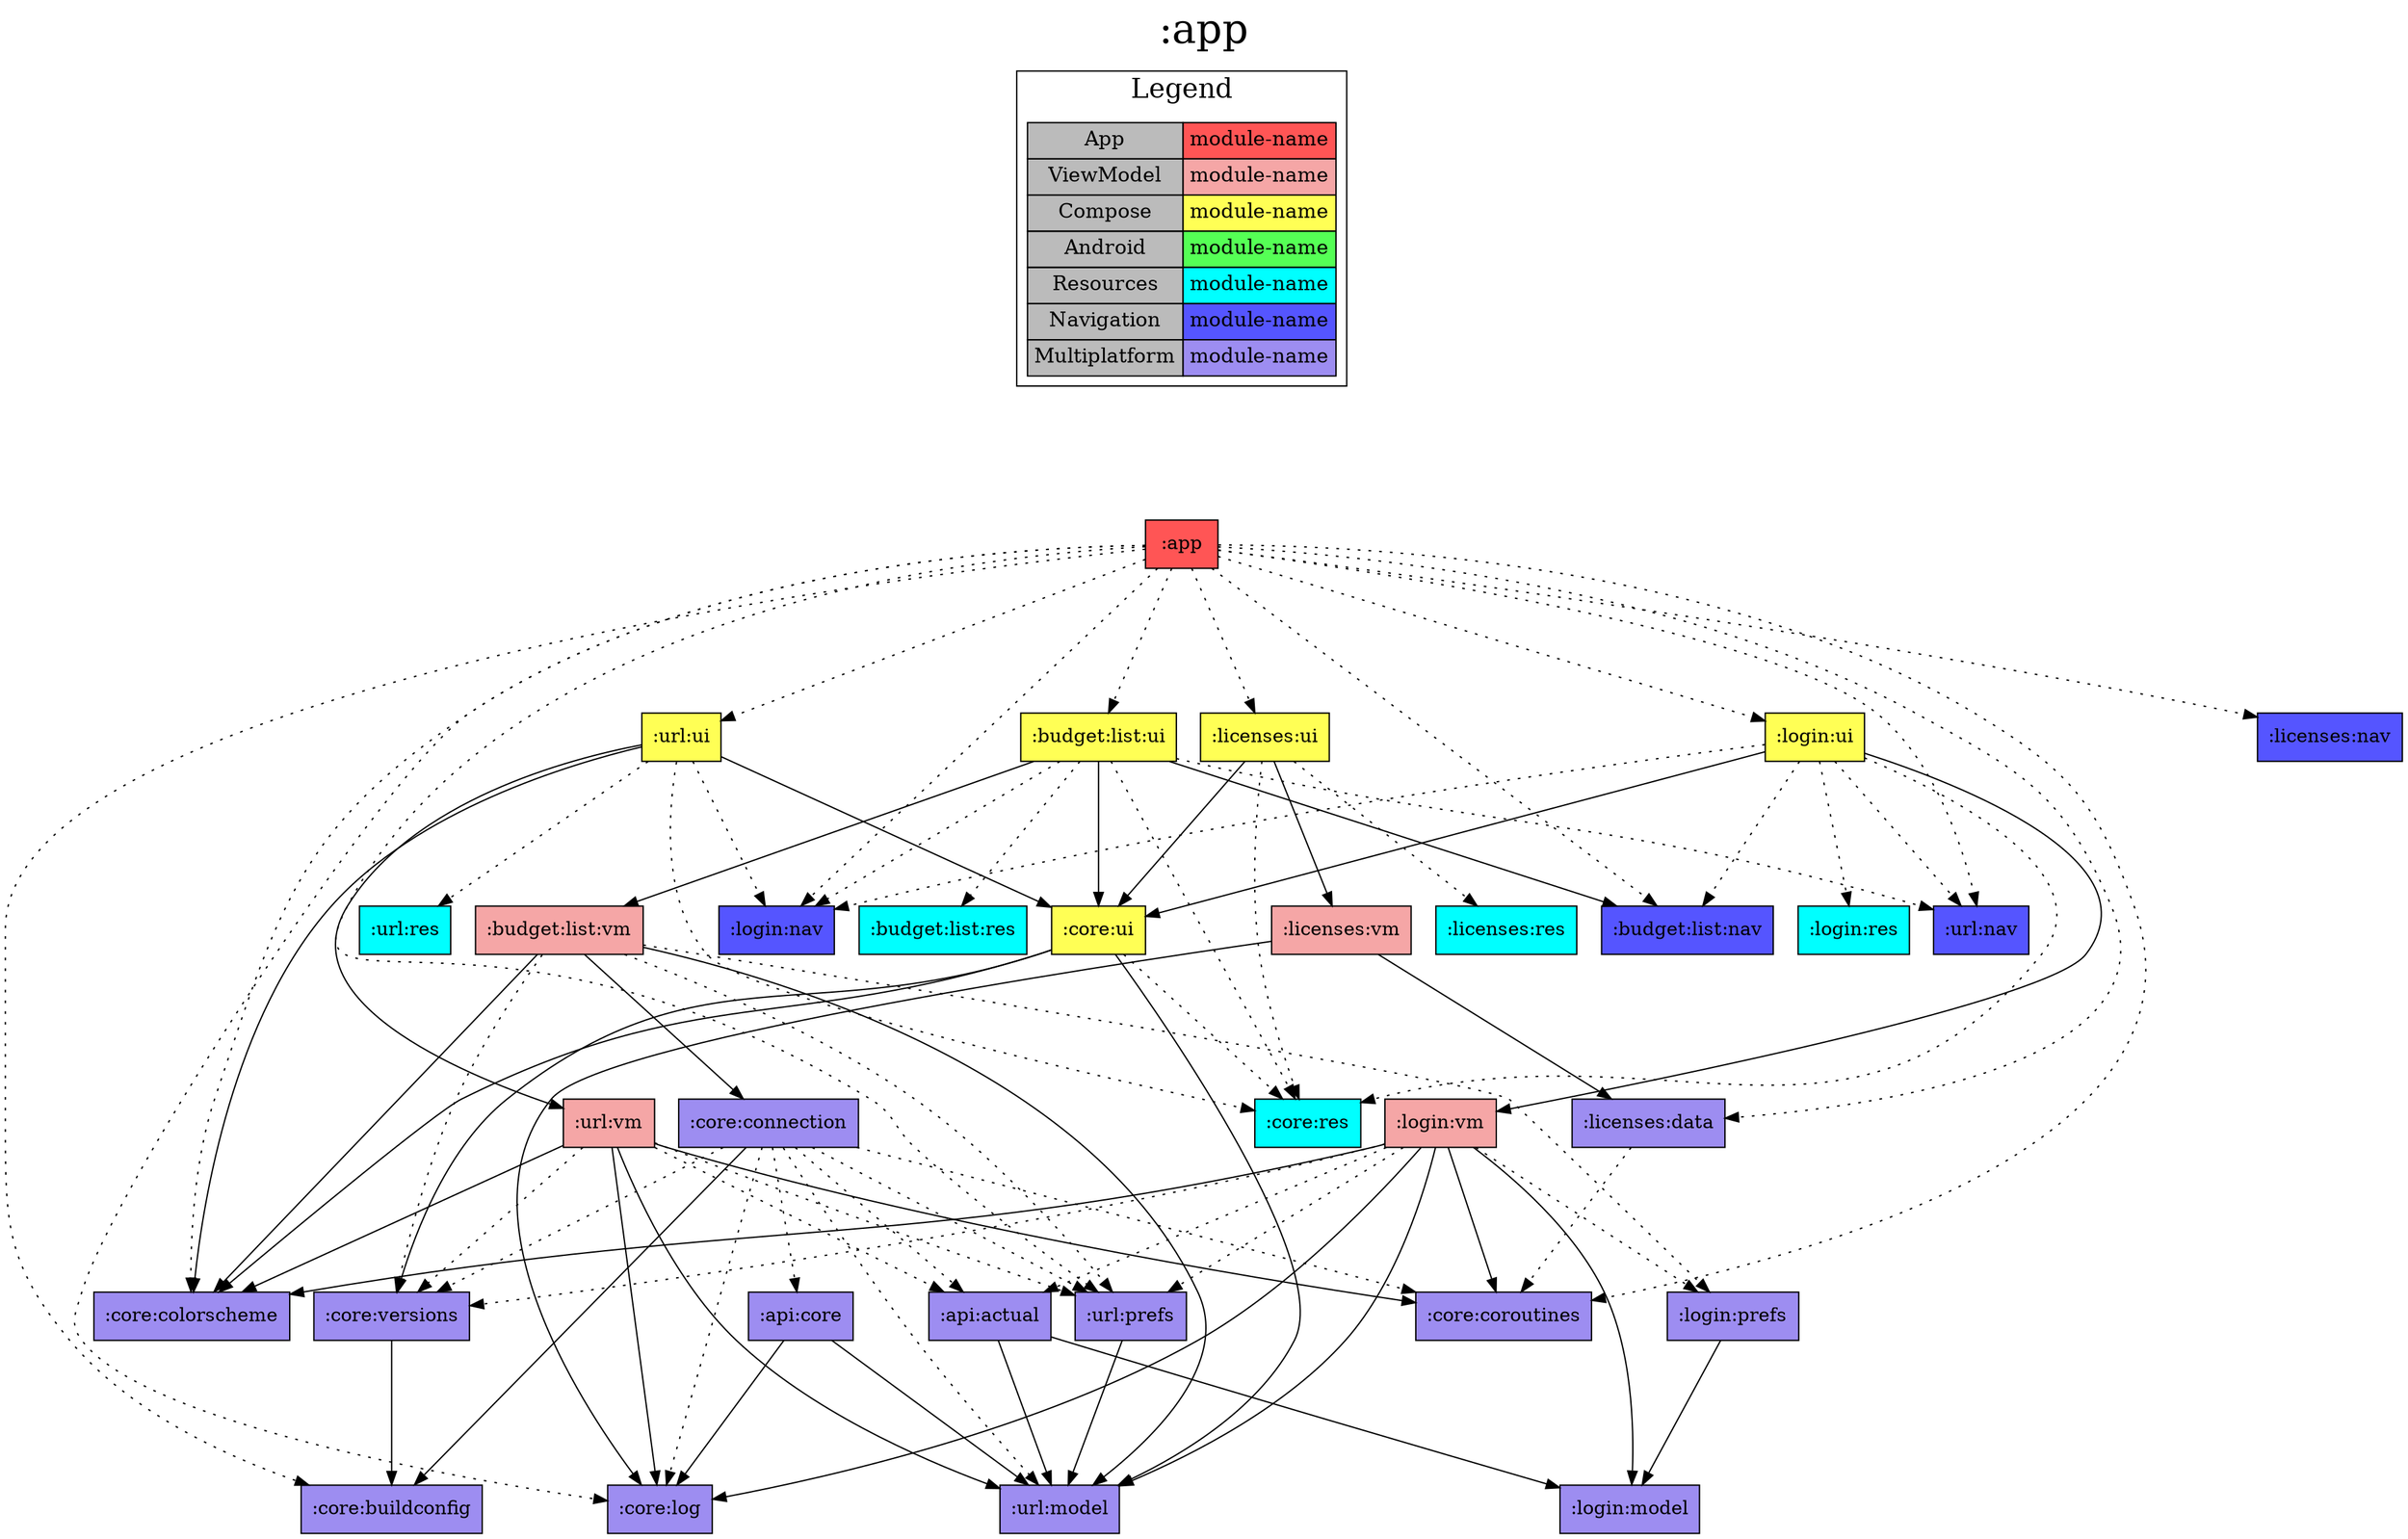digraph {
edge ["dir"="forward"]
graph ["dpi"="100","label"=":app","labelloc"="t","fontsize"="30","ranksep"="1.5","rankdir"="TB"]
node ["style"="filled"]
":app" ["shape"="box","fillcolor"="#FF5555"]
":budget:list:nav" ["fillcolor"="#5555FF","shape"="box"]
":budget:list:ui" ["fillcolor"="#FFFF55","shape"="box"]
":budget:list:vm" ["fillcolor"="#F5A6A6","shape"="box"]
":core:colorscheme" ["fillcolor"="#9D8DF1","shape"="box"]
":core:connection" ["fillcolor"="#9D8DF1","shape"="box"]
":core:buildconfig" ["fillcolor"="#9D8DF1","shape"="box"]
":api:actual" ["fillcolor"="#9D8DF1","shape"="box"]
":login:model" ["fillcolor"="#9D8DF1","shape"="box"]
":url:model" ["fillcolor"="#9D8DF1","shape"="box"]
":api:core" ["fillcolor"="#9D8DF1","shape"="box"]
":core:log" ["fillcolor"="#9D8DF1","shape"="box"]
":core:coroutines" ["fillcolor"="#9D8DF1","shape"="box"]
":core:versions" ["fillcolor"="#9D8DF1","shape"="box"]
":url:prefs" ["fillcolor"="#9D8DF1","shape"="box"]
":login:prefs" ["fillcolor"="#9D8DF1","shape"="box"]
":core:ui" ["fillcolor"="#FFFF55","shape"="box"]
":core:res" ["fillcolor"="#00FFFF","shape"="box"]
":budget:list:res" ["fillcolor"="#00FFFF","shape"="box"]
":login:nav" ["fillcolor"="#5555FF","shape"="box"]
":url:nav" ["fillcolor"="#5555FF","shape"="box"]
":licenses:data" ["fillcolor"="#9D8DF1","shape"="box"]
":licenses:nav" ["fillcolor"="#5555FF","shape"="box"]
":licenses:ui" ["fillcolor"="#FFFF55","shape"="box"]
":licenses:vm" ["fillcolor"="#F5A6A6","shape"="box"]
":licenses:res" ["fillcolor"="#00FFFF","shape"="box"]
":login:ui" ["fillcolor"="#FFFF55","shape"="box"]
":login:vm" ["fillcolor"="#F5A6A6","shape"="box"]
":login:res" ["fillcolor"="#00FFFF","shape"="box"]
":url:ui" ["fillcolor"="#FFFF55","shape"="box"]
":url:vm" ["fillcolor"="#F5A6A6","shape"="box"]
":url:res" ["fillcolor"="#00FFFF","shape"="box"]
{
edge ["dir"="none"]
graph ["rank"="same"]
":app"
}
":app" -> ":budget:list:nav" ["style"="dotted"]
":app" -> ":budget:list:ui" ["style"="dotted"]
":app" -> ":core:buildconfig" ["style"="dotted"]
":app" -> ":core:colorscheme" ["style"="dotted"]
":app" -> ":core:coroutines" ["style"="dotted"]
":app" -> ":core:log" ["style"="dotted"]
":app" -> ":licenses:data" ["style"="dotted"]
":app" -> ":licenses:nav" ["style"="dotted"]
":app" -> ":licenses:ui" ["style"="dotted"]
":app" -> ":login:nav" ["style"="dotted"]
":app" -> ":login:ui" ["style"="dotted"]
":app" -> ":url:prefs" ["style"="dotted"]
":app" -> ":url:nav" ["style"="dotted"]
":app" -> ":url:ui" ["style"="dotted"]
":budget:list:ui" -> ":budget:list:nav"
":budget:list:ui" -> ":budget:list:vm"
":budget:list:ui" -> ":core:ui"
":budget:list:ui" -> ":budget:list:res" ["style"="dotted"]
":budget:list:ui" -> ":core:res" ["style"="dotted"]
":budget:list:ui" -> ":login:nav" ["style"="dotted"]
":budget:list:ui" -> ":url:nav" ["style"="dotted"]
":budget:list:vm" -> ":core:colorscheme"
":budget:list:vm" -> ":core:connection"
":budget:list:vm" -> ":url:model"
":budget:list:vm" -> ":core:versions" ["style"="dotted"]
":budget:list:vm" -> ":login:prefs" ["style"="dotted"]
":budget:list:vm" -> ":url:prefs" ["style"="dotted"]
":core:connection" -> ":core:buildconfig"
":core:connection" -> ":api:actual" ["style"="dotted"]
":core:connection" -> ":api:core" ["style"="dotted"]
":core:connection" -> ":core:coroutines" ["style"="dotted"]
":core:connection" -> ":core:log" ["style"="dotted"]
":core:connection" -> ":core:versions" ["style"="dotted"]
":core:connection" -> ":url:model" ["style"="dotted"]
":core:connection" -> ":url:prefs" ["style"="dotted"]
":api:actual" -> ":login:model"
":api:actual" -> ":url:model"
":api:core" -> ":core:log"
":api:core" -> ":url:model"
":core:versions" -> ":core:buildconfig"
":url:prefs" -> ":url:model"
":login:prefs" -> ":login:model"
":core:ui" -> ":core:colorscheme"
":core:ui" -> ":core:versions"
":core:ui" -> ":url:model"
":core:ui" -> ":core:res" ["style"="dotted"]
":licenses:data" -> ":core:coroutines" ["style"="dotted"]
":licenses:ui" -> ":core:ui"
":licenses:ui" -> ":licenses:vm"
":licenses:ui" -> ":core:res" ["style"="dotted"]
":licenses:ui" -> ":licenses:res" ["style"="dotted"]
":licenses:vm" -> ":core:log"
":licenses:vm" -> ":licenses:data"
":login:ui" -> ":core:ui"
":login:ui" -> ":login:vm"
":login:ui" -> ":budget:list:nav" ["style"="dotted"]
":login:ui" -> ":core:res" ["style"="dotted"]
":login:ui" -> ":login:nav" ["style"="dotted"]
":login:ui" -> ":login:res" ["style"="dotted"]
":login:ui" -> ":url:nav" ["style"="dotted"]
":login:vm" -> ":core:colorscheme"
":login:vm" -> ":core:coroutines"
":login:vm" -> ":core:log"
":login:vm" -> ":login:model"
":login:vm" -> ":url:model"
":login:vm" -> ":api:actual" ["style"="dotted"]
":login:vm" -> ":core:versions" ["style"="dotted"]
":login:vm" -> ":login:prefs" ["style"="dotted"]
":login:vm" -> ":url:prefs" ["style"="dotted"]
":url:ui" -> ":core:colorscheme"
":url:ui" -> ":core:ui"
":url:ui" -> ":url:vm"
":url:ui" -> ":core:res" ["style"="dotted"]
":url:ui" -> ":login:nav" ["style"="dotted"]
":url:ui" -> ":url:res" ["style"="dotted"]
":url:vm" -> ":core:colorscheme"
":url:vm" -> ":core:coroutines"
":url:vm" -> ":core:log"
":url:vm" -> ":url:model"
":url:vm" -> ":api:actual" ["style"="dotted"]
":url:vm" -> ":core:versions" ["style"="dotted"]
":url:vm" -> ":url:prefs" ["style"="dotted"]
subgraph "cluster_legend" {
edge ["dir"="none"]
graph ["label"="Legend","fontsize"="20"]
"Legend" ["style"="filled","fillcolor"="#bbbbbb","shape"="none","margin"="0","fontsize"="15","label"=<
<TABLE BORDER="0" CELLBORDER="1" CELLSPACING="0" CELLPADDING="4">
<TR><TD>App</TD><TD BGCOLOR="#FF5555">module-name</TD></TR>
<TR><TD>ViewModel</TD><TD BGCOLOR="#F5A6A6">module-name</TD></TR>
<TR><TD>Compose</TD><TD BGCOLOR="#FFFF55">module-name</TD></TR>
<TR><TD>Android</TD><TD BGCOLOR="#55FF55">module-name</TD></TR>
<TR><TD>Resources</TD><TD BGCOLOR="#00FFFF">module-name</TD></TR>
<TR><TD>Navigation</TD><TD BGCOLOR="#5555FF">module-name</TD></TR>
<TR><TD>Multiplatform</TD><TD BGCOLOR="#9D8DF1">module-name</TD></TR>
</TABLE>
>]
} -> ":app" ["style"="invis"]
}